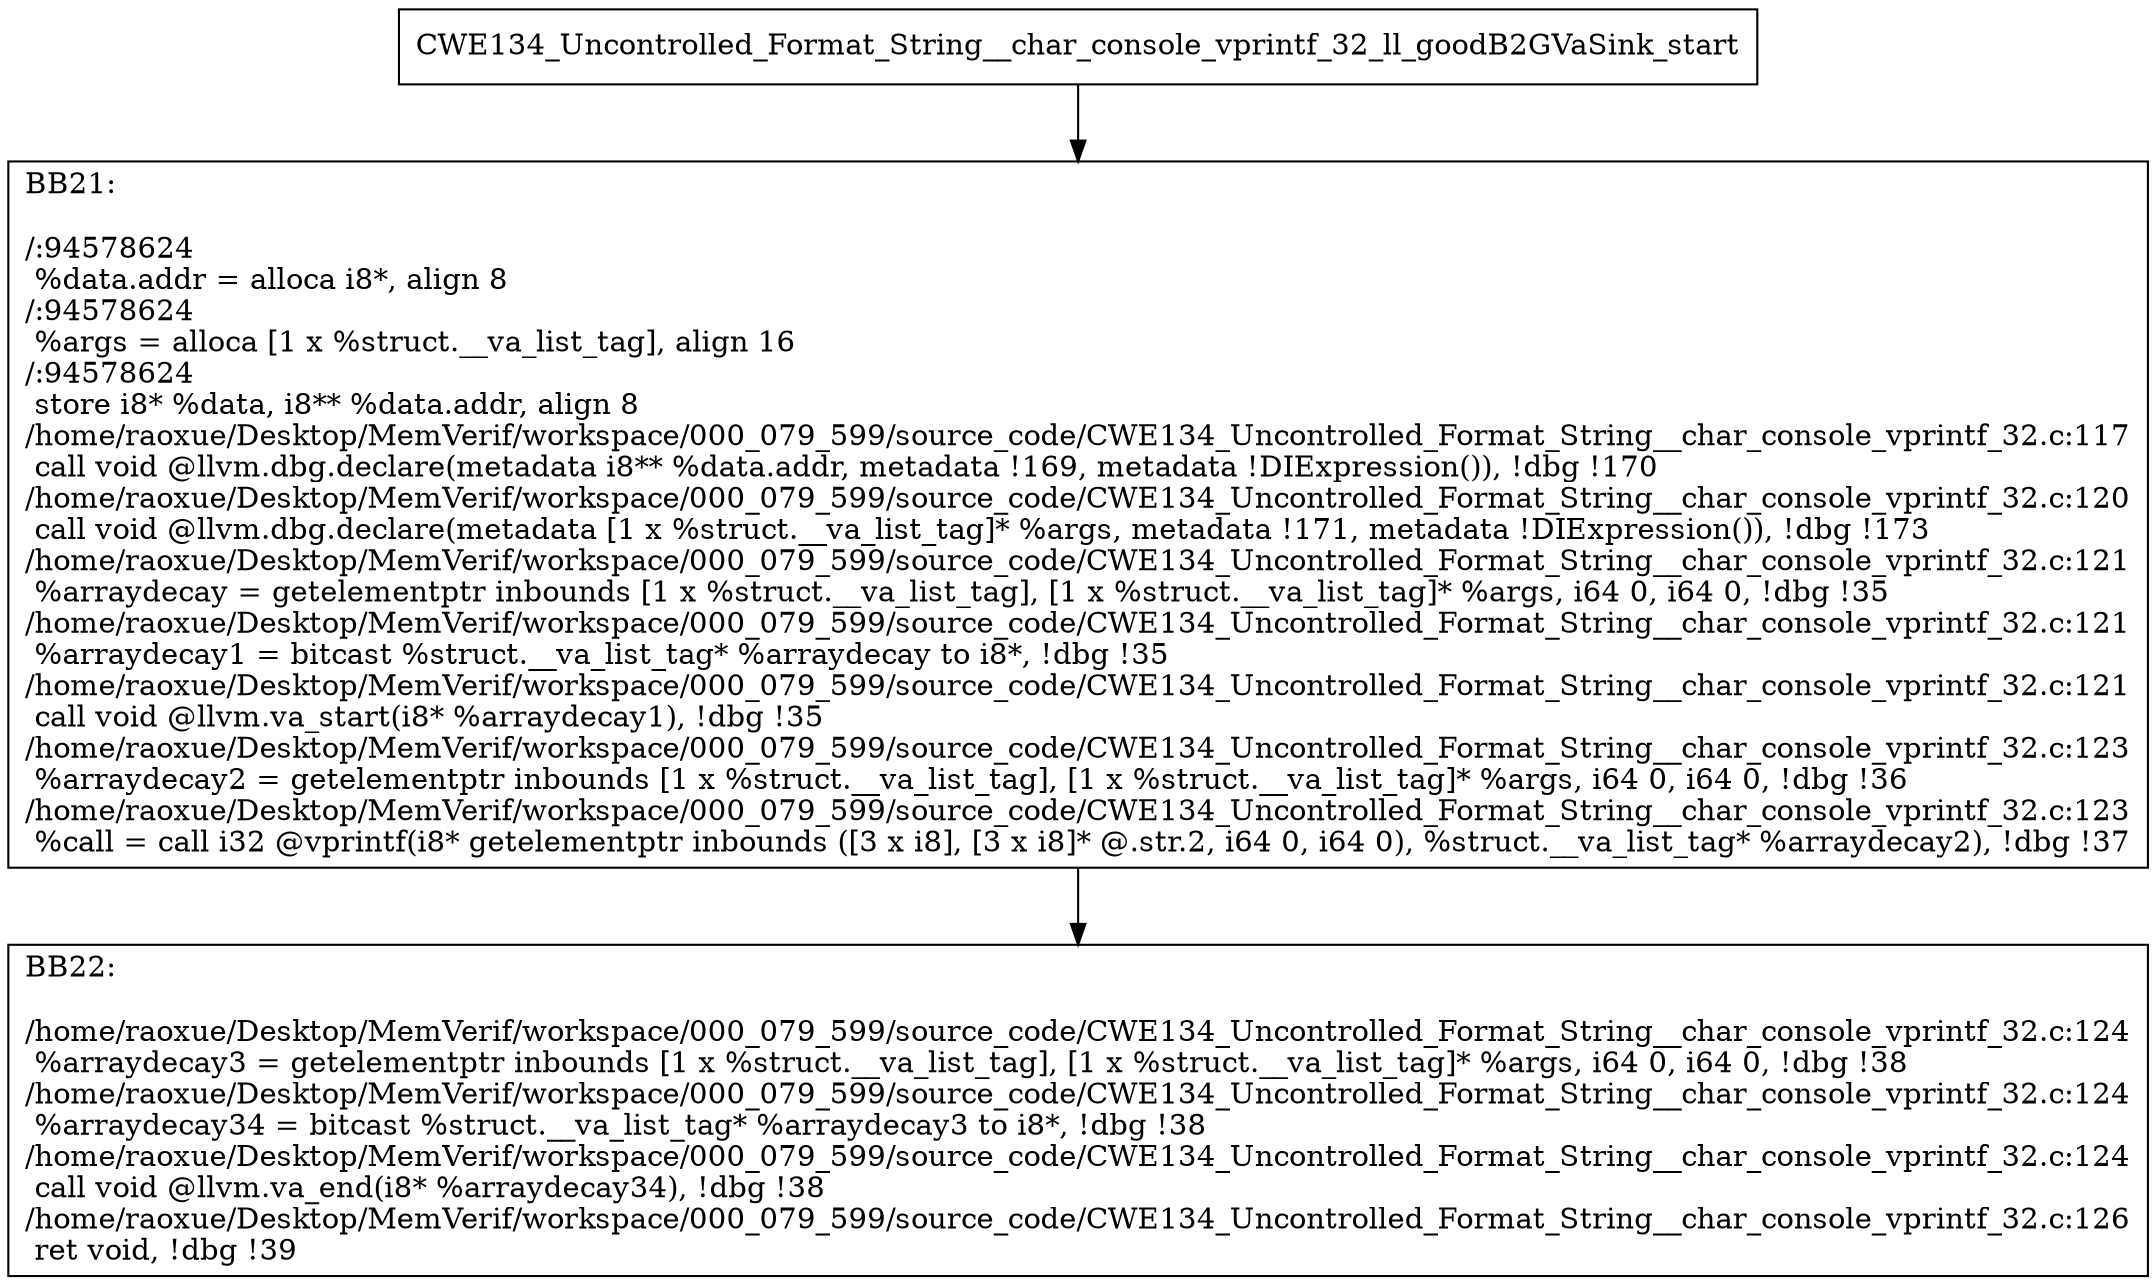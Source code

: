digraph "CFG for'CWE134_Uncontrolled_Format_String__char_console_vprintf_32_ll_goodB2GVaSink' function" {
	BBCWE134_Uncontrolled_Format_String__char_console_vprintf_32_ll_goodB2GVaSink_start[shape=record,label="{CWE134_Uncontrolled_Format_String__char_console_vprintf_32_ll_goodB2GVaSink_start}"];
	BBCWE134_Uncontrolled_Format_String__char_console_vprintf_32_ll_goodB2GVaSink_start-> CWE134_Uncontrolled_Format_String__char_console_vprintf_32_ll_goodB2GVaSinkBB21;
	CWE134_Uncontrolled_Format_String__char_console_vprintf_32_ll_goodB2GVaSinkBB21 [shape=record, label="{BB21:\l\l/:94578624\l
  %data.addr = alloca i8*, align 8\l
/:94578624\l
  %args = alloca [1 x %struct.__va_list_tag], align 16\l
/:94578624\l
  store i8* %data, i8** %data.addr, align 8\l
/home/raoxue/Desktop/MemVerif/workspace/000_079_599/source_code/CWE134_Uncontrolled_Format_String__char_console_vprintf_32.c:117\l
  call void @llvm.dbg.declare(metadata i8** %data.addr, metadata !169, metadata !DIExpression()), !dbg !170\l
/home/raoxue/Desktop/MemVerif/workspace/000_079_599/source_code/CWE134_Uncontrolled_Format_String__char_console_vprintf_32.c:120\l
  call void @llvm.dbg.declare(metadata [1 x %struct.__va_list_tag]* %args, metadata !171, metadata !DIExpression()), !dbg !173\l
/home/raoxue/Desktop/MemVerif/workspace/000_079_599/source_code/CWE134_Uncontrolled_Format_String__char_console_vprintf_32.c:121\l
  %arraydecay = getelementptr inbounds [1 x %struct.__va_list_tag], [1 x %struct.__va_list_tag]* %args, i64 0, i64 0, !dbg !35\l
/home/raoxue/Desktop/MemVerif/workspace/000_079_599/source_code/CWE134_Uncontrolled_Format_String__char_console_vprintf_32.c:121\l
  %arraydecay1 = bitcast %struct.__va_list_tag* %arraydecay to i8*, !dbg !35\l
/home/raoxue/Desktop/MemVerif/workspace/000_079_599/source_code/CWE134_Uncontrolled_Format_String__char_console_vprintf_32.c:121\l
  call void @llvm.va_start(i8* %arraydecay1), !dbg !35\l
/home/raoxue/Desktop/MemVerif/workspace/000_079_599/source_code/CWE134_Uncontrolled_Format_String__char_console_vprintf_32.c:123\l
  %arraydecay2 = getelementptr inbounds [1 x %struct.__va_list_tag], [1 x %struct.__va_list_tag]* %args, i64 0, i64 0, !dbg !36\l
/home/raoxue/Desktop/MemVerif/workspace/000_079_599/source_code/CWE134_Uncontrolled_Format_String__char_console_vprintf_32.c:123\l
  %call = call i32 @vprintf(i8* getelementptr inbounds ([3 x i8], [3 x i8]* @.str.2, i64 0, i64 0), %struct.__va_list_tag* %arraydecay2), !dbg !37\l
}"];
	CWE134_Uncontrolled_Format_String__char_console_vprintf_32_ll_goodB2GVaSinkBB21-> CWE134_Uncontrolled_Format_String__char_console_vprintf_32_ll_goodB2GVaSinkBB22;
	CWE134_Uncontrolled_Format_String__char_console_vprintf_32_ll_goodB2GVaSinkBB22 [shape=record, label="{BB22:\l\l/home/raoxue/Desktop/MemVerif/workspace/000_079_599/source_code/CWE134_Uncontrolled_Format_String__char_console_vprintf_32.c:124\l
  %arraydecay3 = getelementptr inbounds [1 x %struct.__va_list_tag], [1 x %struct.__va_list_tag]* %args, i64 0, i64 0, !dbg !38\l
/home/raoxue/Desktop/MemVerif/workspace/000_079_599/source_code/CWE134_Uncontrolled_Format_String__char_console_vprintf_32.c:124\l
  %arraydecay34 = bitcast %struct.__va_list_tag* %arraydecay3 to i8*, !dbg !38\l
/home/raoxue/Desktop/MemVerif/workspace/000_079_599/source_code/CWE134_Uncontrolled_Format_String__char_console_vprintf_32.c:124\l
  call void @llvm.va_end(i8* %arraydecay34), !dbg !38\l
/home/raoxue/Desktop/MemVerif/workspace/000_079_599/source_code/CWE134_Uncontrolled_Format_String__char_console_vprintf_32.c:126\l
  ret void, !dbg !39\l
}"];
}
